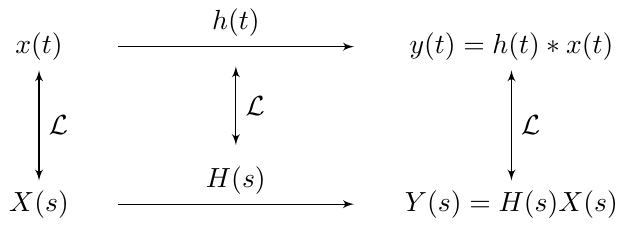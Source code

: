 \documentclass{standalone}
\usepackage{tikz}
\usetikzlibrary{calc}
\usetikzlibrary{positioning}
\usetikzlibrary{shapes,arrows,decorations.pathreplacing,decorations.markings}
\tikzstyle{block} = [draw, fill=gray!20, rectangle]
\tikzstyle{sum} = [draw, fill=gray!20, circle, node distance=1cm]
\tikzstyle{input} = [coordinate]
\tikzstyle{output} = [coordinate]
\tikzstyle{pinstyle} = [pin edge={to-,thin,black}]
\usepackage{pgfplots}
 \pgfplotsset{compat=1.13}
 \usepackage{transparent}

\begin{document}
\begin{tikzpicture}[auto, node distance=2cm,>=latex',scale=1, every node/.style={transform shape}]

  \node [input] at (0,0) (input1) {};
  \node [input] at (0,-2) (input2) {};
  \node [output] at (3,0) (output1) {};
  \node [output] at (3,-2) (output2) {};

  \node at (-1,0) (x) {$x(t)$};
  \node at (-1,-2) (X) {$X(s)$};

  \node at (5,0) (y) {$y(t) = h(t) * x(t)$};
  \node at (5,-2) (Y) {$Y(s) = H(s) X(s)$};

  \draw[->] (input1) -- node {$h(t)$} (output1);
  \draw[->] (input2) -- node {$H(s)$} (output2);

  \draw[<->] (x) -- node {$\mathcal{L}$} (X);
  \draw[<->] (y) -- node {$\mathcal{L}$} (Y);

  \draw[<->] (1.5,-0.25) -- node {$\mathcal{L}$} (1.5,-1.25);
\end{tikzpicture}
\end{document}
